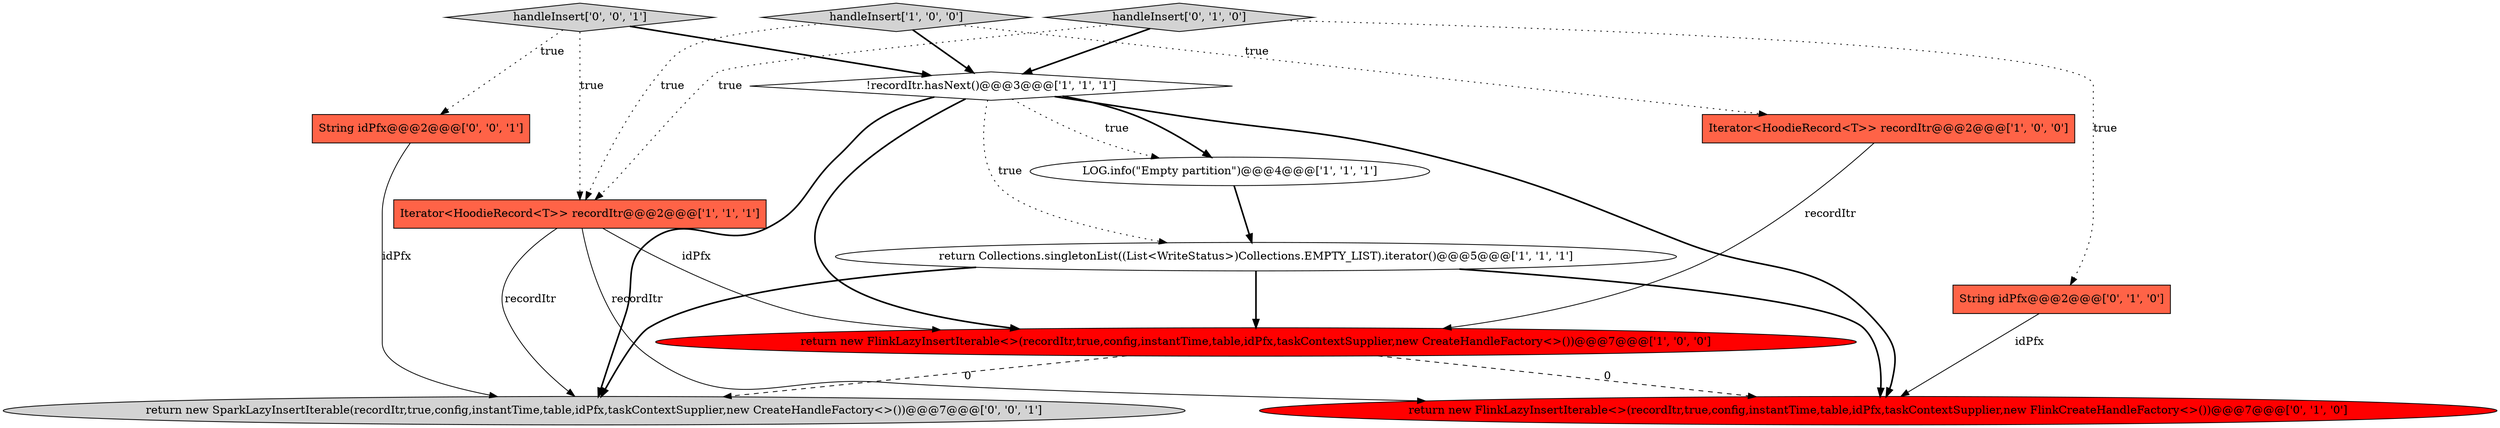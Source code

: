 digraph {
1 [style = filled, label = "handleInsert['1', '0', '0']", fillcolor = lightgray, shape = diamond image = "AAA0AAABBB1BBB"];
0 [style = filled, label = "Iterator<HoodieRecord<T>> recordItr@@@2@@@['1', '0', '0']", fillcolor = tomato, shape = box image = "AAA0AAABBB1BBB"];
7 [style = filled, label = "handleInsert['0', '1', '0']", fillcolor = lightgray, shape = diamond image = "AAA0AAABBB2BBB"];
8 [style = filled, label = "String idPfx@@@2@@@['0', '1', '0']", fillcolor = tomato, shape = box image = "AAA0AAABBB2BBB"];
11 [style = filled, label = "return new SparkLazyInsertIterable(recordItr,true,config,instantTime,table,idPfx,taskContextSupplier,new CreateHandleFactory<>())@@@7@@@['0', '0', '1']", fillcolor = lightgray, shape = ellipse image = "AAA0AAABBB3BBB"];
2 [style = filled, label = "return new FlinkLazyInsertIterable<>(recordItr,true,config,instantTime,table,idPfx,taskContextSupplier,new CreateHandleFactory<>())@@@7@@@['1', '0', '0']", fillcolor = red, shape = ellipse image = "AAA1AAABBB1BBB"];
6 [style = filled, label = "Iterator<HoodieRecord<T>> recordItr@@@2@@@['1', '1', '1']", fillcolor = tomato, shape = box image = "AAA0AAABBB1BBB"];
3 [style = filled, label = "LOG.info(\"Empty partition\")@@@4@@@['1', '1', '1']", fillcolor = white, shape = ellipse image = "AAA0AAABBB1BBB"];
9 [style = filled, label = "return new FlinkLazyInsertIterable<>(recordItr,true,config,instantTime,table,idPfx,taskContextSupplier,new FlinkCreateHandleFactory<>())@@@7@@@['0', '1', '0']", fillcolor = red, shape = ellipse image = "AAA1AAABBB2BBB"];
10 [style = filled, label = "handleInsert['0', '0', '1']", fillcolor = lightgray, shape = diamond image = "AAA0AAABBB3BBB"];
12 [style = filled, label = "String idPfx@@@2@@@['0', '0', '1']", fillcolor = tomato, shape = box image = "AAA0AAABBB3BBB"];
5 [style = filled, label = "!recordItr.hasNext()@@@3@@@['1', '1', '1']", fillcolor = white, shape = diamond image = "AAA0AAABBB1BBB"];
4 [style = filled, label = "return Collections.singletonList((List<WriteStatus>)Collections.EMPTY_LIST).iterator()@@@5@@@['1', '1', '1']", fillcolor = white, shape = ellipse image = "AAA0AAABBB1BBB"];
0->2 [style = solid, label="recordItr"];
5->3 [style = bold, label=""];
1->5 [style = bold, label=""];
4->9 [style = bold, label=""];
7->6 [style = dotted, label="true"];
10->6 [style = dotted, label="true"];
10->12 [style = dotted, label="true"];
5->9 [style = bold, label=""];
6->11 [style = solid, label="recordItr"];
4->2 [style = bold, label=""];
5->3 [style = dotted, label="true"];
3->4 [style = bold, label=""];
6->9 [style = solid, label="recordItr"];
5->4 [style = dotted, label="true"];
12->11 [style = solid, label="idPfx"];
5->2 [style = bold, label=""];
7->5 [style = bold, label=""];
10->5 [style = bold, label=""];
2->9 [style = dashed, label="0"];
2->11 [style = dashed, label="0"];
1->6 [style = dotted, label="true"];
6->2 [style = solid, label="idPfx"];
5->11 [style = bold, label=""];
1->0 [style = dotted, label="true"];
4->11 [style = bold, label=""];
7->8 [style = dotted, label="true"];
8->9 [style = solid, label="idPfx"];
}
